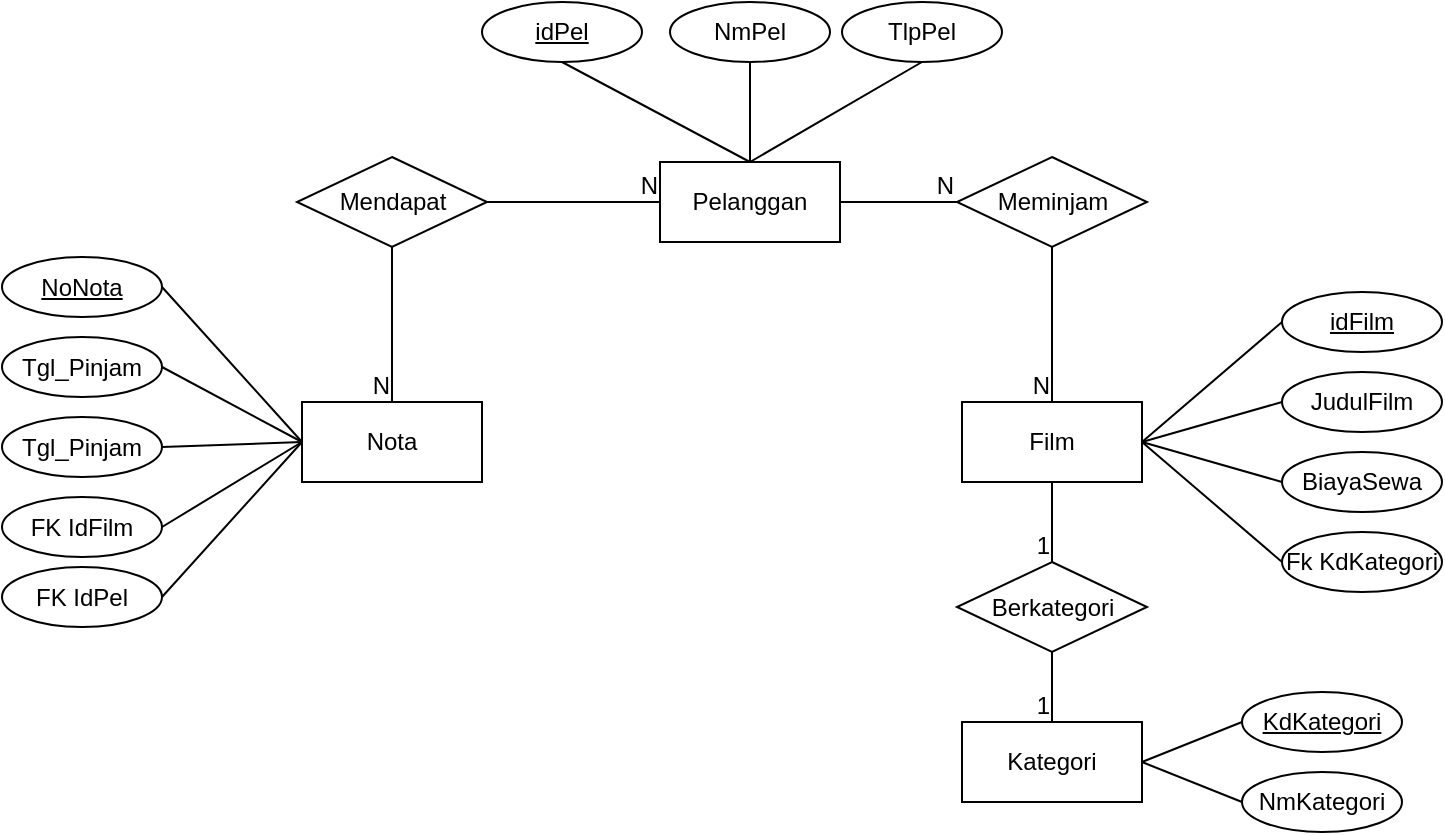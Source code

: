 <mxfile version="27.0.1">
  <diagram name="Halaman-1" id="wmBrvIReNiCz6WS3TI_8">
    <mxGraphModel dx="1206" dy="585" grid="1" gridSize="10" guides="1" tooltips="1" connect="1" arrows="1" fold="1" page="1" pageScale="1" pageWidth="827" pageHeight="1169" math="0" shadow="0">
      <root>
        <mxCell id="0" />
        <mxCell id="1" parent="0" />
        <mxCell id="x5I0-yGUxfTkmzagYiUL-1" value="Pelanggan" style="whiteSpace=wrap;html=1;" vertex="1" parent="1">
          <mxGeometry x="369" y="160" width="90" height="40" as="geometry" />
        </mxCell>
        <mxCell id="x5I0-yGUxfTkmzagYiUL-2" value="idPel" style="ellipse;whiteSpace=wrap;html=1;align=center;fontStyle=4;" vertex="1" parent="1">
          <mxGeometry x="280" y="80" width="80" height="30" as="geometry" />
        </mxCell>
        <mxCell id="x5I0-yGUxfTkmzagYiUL-3" value="Tgl_Pinjam" style="ellipse;whiteSpace=wrap;html=1;align=center;" vertex="1" parent="1">
          <mxGeometry x="40" y="247.5" width="80" height="30" as="geometry" />
        </mxCell>
        <mxCell id="x5I0-yGUxfTkmzagYiUL-4" value="NoNota" style="ellipse;whiteSpace=wrap;html=1;align=center;fontStyle=4;" vertex="1" parent="1">
          <mxGeometry x="40" y="207.5" width="80" height="30" as="geometry" />
        </mxCell>
        <mxCell id="x5I0-yGUxfTkmzagYiUL-5" value="NmPel" style="ellipse;whiteSpace=wrap;html=1;align=center;" vertex="1" parent="1">
          <mxGeometry x="374" y="80" width="80" height="30" as="geometry" />
        </mxCell>
        <mxCell id="x5I0-yGUxfTkmzagYiUL-6" value="TlpPel" style="ellipse;whiteSpace=wrap;html=1;align=center;" vertex="1" parent="1">
          <mxGeometry x="460" y="80" width="80" height="30" as="geometry" />
        </mxCell>
        <mxCell id="x5I0-yGUxfTkmzagYiUL-12" value="Film" style="whiteSpace=wrap;html=1;" vertex="1" parent="1">
          <mxGeometry x="520" y="280" width="90" height="40" as="geometry" />
        </mxCell>
        <mxCell id="x5I0-yGUxfTkmzagYiUL-13" value="idFilm" style="ellipse;whiteSpace=wrap;html=1;align=center;fontStyle=4;" vertex="1" parent="1">
          <mxGeometry x="680" y="225" width="80" height="30" as="geometry" />
        </mxCell>
        <mxCell id="x5I0-yGUxfTkmzagYiUL-14" value="JudulFilm" style="ellipse;whiteSpace=wrap;html=1;align=center;" vertex="1" parent="1">
          <mxGeometry x="680" y="265" width="80" height="30" as="geometry" />
        </mxCell>
        <mxCell id="x5I0-yGUxfTkmzagYiUL-15" value="BiayaSewa" style="ellipse;whiteSpace=wrap;html=1;align=center;" vertex="1" parent="1">
          <mxGeometry x="680" y="305" width="80" height="30" as="geometry" />
        </mxCell>
        <mxCell id="x5I0-yGUxfTkmzagYiUL-16" value="Fk KdKategori" style="ellipse;whiteSpace=wrap;html=1;align=center;" vertex="1" parent="1">
          <mxGeometry x="680" y="345" width="80" height="30" as="geometry" />
        </mxCell>
        <mxCell id="x5I0-yGUxfTkmzagYiUL-24" value="Kategori" style="whiteSpace=wrap;html=1;" vertex="1" parent="1">
          <mxGeometry x="520" y="440" width="90" height="40" as="geometry" />
        </mxCell>
        <mxCell id="x5I0-yGUxfTkmzagYiUL-25" value="KdKategori" style="ellipse;whiteSpace=wrap;html=1;align=center;fontStyle=4;" vertex="1" parent="1">
          <mxGeometry x="660" y="425" width="80" height="30" as="geometry" />
        </mxCell>
        <mxCell id="x5I0-yGUxfTkmzagYiUL-26" value="NmKategori" style="ellipse;whiteSpace=wrap;html=1;align=center;" vertex="1" parent="1">
          <mxGeometry x="660" y="465" width="80" height="30" as="geometry" />
        </mxCell>
        <mxCell id="x5I0-yGUxfTkmzagYiUL-29" value="Berkategori" style="shape=rhombus;perimeter=rhombusPerimeter;whiteSpace=wrap;html=1;align=center;" vertex="1" parent="1">
          <mxGeometry x="517.5" y="360" width="95" height="45" as="geometry" />
        </mxCell>
        <mxCell id="x5I0-yGUxfTkmzagYiUL-30" value="" style="endArrow=none;html=1;rounded=0;exitX=0.5;exitY=1;exitDx=0;exitDy=0;entryX=0.5;entryY=0;entryDx=0;entryDy=0;" edge="1" parent="1" source="x5I0-yGUxfTkmzagYiUL-12" target="x5I0-yGUxfTkmzagYiUL-29">
          <mxGeometry relative="1" as="geometry">
            <mxPoint x="350" y="330" as="sourcePoint" />
            <mxPoint x="510" y="330" as="targetPoint" />
          </mxGeometry>
        </mxCell>
        <mxCell id="x5I0-yGUxfTkmzagYiUL-31" value="1" style="resizable=0;html=1;whiteSpace=wrap;align=right;verticalAlign=bottom;" connectable="0" vertex="1" parent="x5I0-yGUxfTkmzagYiUL-30">
          <mxGeometry x="1" relative="1" as="geometry" />
        </mxCell>
        <mxCell id="x5I0-yGUxfTkmzagYiUL-32" value="" style="endArrow=none;html=1;rounded=0;exitX=0.5;exitY=1;exitDx=0;exitDy=0;entryX=0.5;entryY=0;entryDx=0;entryDy=0;" edge="1" parent="1" source="x5I0-yGUxfTkmzagYiUL-29" target="x5I0-yGUxfTkmzagYiUL-24">
          <mxGeometry relative="1" as="geometry">
            <mxPoint x="575" y="330" as="sourcePoint" />
            <mxPoint x="530" y="420" as="targetPoint" />
          </mxGeometry>
        </mxCell>
        <mxCell id="x5I0-yGUxfTkmzagYiUL-33" value="1" style="resizable=0;html=1;whiteSpace=wrap;align=right;verticalAlign=bottom;" connectable="0" vertex="1" parent="x5I0-yGUxfTkmzagYiUL-32">
          <mxGeometry x="1" relative="1" as="geometry" />
        </mxCell>
        <mxCell id="x5I0-yGUxfTkmzagYiUL-34" value="Meminjam" style="shape=rhombus;perimeter=rhombusPerimeter;whiteSpace=wrap;html=1;align=center;" vertex="1" parent="1">
          <mxGeometry x="517.5" y="157.5" width="95" height="45" as="geometry" />
        </mxCell>
        <mxCell id="x5I0-yGUxfTkmzagYiUL-35" value="" style="endArrow=none;html=1;rounded=0;exitX=1;exitY=0.5;exitDx=0;exitDy=0;entryX=0;entryY=0.5;entryDx=0;entryDy=0;" edge="1" parent="1" source="x5I0-yGUxfTkmzagYiUL-1" target="x5I0-yGUxfTkmzagYiUL-34">
          <mxGeometry relative="1" as="geometry">
            <mxPoint x="350" y="330" as="sourcePoint" />
            <mxPoint x="510" y="330" as="targetPoint" />
          </mxGeometry>
        </mxCell>
        <mxCell id="x5I0-yGUxfTkmzagYiUL-36" value="N" style="resizable=0;html=1;whiteSpace=wrap;align=right;verticalAlign=bottom;" connectable="0" vertex="1" parent="x5I0-yGUxfTkmzagYiUL-35">
          <mxGeometry x="1" relative="1" as="geometry" />
        </mxCell>
        <mxCell id="x5I0-yGUxfTkmzagYiUL-37" value="" style="endArrow=none;html=1;rounded=0;exitX=0.5;exitY=1;exitDx=0;exitDy=0;entryX=0.5;entryY=0;entryDx=0;entryDy=0;" edge="1" parent="1" source="x5I0-yGUxfTkmzagYiUL-34" target="x5I0-yGUxfTkmzagYiUL-12">
          <mxGeometry relative="1" as="geometry">
            <mxPoint x="469" y="190" as="sourcePoint" />
            <mxPoint x="550" y="260" as="targetPoint" />
          </mxGeometry>
        </mxCell>
        <mxCell id="x5I0-yGUxfTkmzagYiUL-38" value="N" style="resizable=0;html=1;whiteSpace=wrap;align=right;verticalAlign=bottom;" connectable="0" vertex="1" parent="x5I0-yGUxfTkmzagYiUL-37">
          <mxGeometry x="1" relative="1" as="geometry" />
        </mxCell>
        <mxCell id="x5I0-yGUxfTkmzagYiUL-39" value="Nota" style="whiteSpace=wrap;html=1;" vertex="1" parent="1">
          <mxGeometry x="190" y="280" width="90" height="40" as="geometry" />
        </mxCell>
        <mxCell id="x5I0-yGUxfTkmzagYiUL-40" value="Tgl_Pinjam" style="ellipse;whiteSpace=wrap;html=1;align=center;" vertex="1" parent="1">
          <mxGeometry x="40" y="287.5" width="80" height="30" as="geometry" />
        </mxCell>
        <mxCell id="x5I0-yGUxfTkmzagYiUL-41" value="FK IdPel" style="ellipse;whiteSpace=wrap;html=1;align=center;" vertex="1" parent="1">
          <mxGeometry x="40" y="362.5" width="80" height="30" as="geometry" />
        </mxCell>
        <mxCell id="x5I0-yGUxfTkmzagYiUL-43" value="FK IdFilm" style="ellipse;whiteSpace=wrap;html=1;align=center;" vertex="1" parent="1">
          <mxGeometry x="40" y="327.5" width="80" height="30" as="geometry" />
        </mxCell>
        <mxCell id="x5I0-yGUxfTkmzagYiUL-48" value="" style="endArrow=none;html=1;rounded=0;entryX=0.5;entryY=1;entryDx=0;entryDy=0;exitX=0.5;exitY=0;exitDx=0;exitDy=0;" edge="1" parent="1" source="x5I0-yGUxfTkmzagYiUL-1" target="x5I0-yGUxfTkmzagYiUL-5">
          <mxGeometry width="50" height="50" relative="1" as="geometry">
            <mxPoint x="400" y="360" as="sourcePoint" />
            <mxPoint x="450" y="310" as="targetPoint" />
          </mxGeometry>
        </mxCell>
        <mxCell id="x5I0-yGUxfTkmzagYiUL-49" value="" style="endArrow=none;html=1;rounded=0;entryX=0.5;entryY=0;entryDx=0;entryDy=0;exitX=0.5;exitY=1;exitDx=0;exitDy=0;" edge="1" parent="1" source="x5I0-yGUxfTkmzagYiUL-2" target="x5I0-yGUxfTkmzagYiUL-1">
          <mxGeometry width="50" height="50" relative="1" as="geometry">
            <mxPoint x="410" y="370" as="sourcePoint" />
            <mxPoint x="460" y="320" as="targetPoint" />
          </mxGeometry>
        </mxCell>
        <mxCell id="x5I0-yGUxfTkmzagYiUL-50" value="" style="endArrow=none;html=1;rounded=0;entryX=0.5;entryY=1;entryDx=0;entryDy=0;exitX=0.5;exitY=0;exitDx=0;exitDy=0;" edge="1" parent="1" source="x5I0-yGUxfTkmzagYiUL-1" target="x5I0-yGUxfTkmzagYiUL-6">
          <mxGeometry width="50" height="50" relative="1" as="geometry">
            <mxPoint x="424" y="170" as="sourcePoint" />
            <mxPoint x="424" y="120" as="targetPoint" />
          </mxGeometry>
        </mxCell>
        <mxCell id="x5I0-yGUxfTkmzagYiUL-51" value="" style="endArrow=none;html=1;rounded=0;entryX=0;entryY=0.5;entryDx=0;entryDy=0;exitX=1;exitY=0.5;exitDx=0;exitDy=0;" edge="1" parent="1" source="x5I0-yGUxfTkmzagYiUL-12" target="x5I0-yGUxfTkmzagYiUL-13">
          <mxGeometry width="50" height="50" relative="1" as="geometry">
            <mxPoint x="594" y="277.5" as="sourcePoint" />
            <mxPoint x="680" y="227.5" as="targetPoint" />
          </mxGeometry>
        </mxCell>
        <mxCell id="x5I0-yGUxfTkmzagYiUL-52" value="" style="endArrow=none;html=1;rounded=0;entryX=0;entryY=0.5;entryDx=0;entryDy=0;" edge="1" parent="1" target="x5I0-yGUxfTkmzagYiUL-14">
          <mxGeometry width="50" height="50" relative="1" as="geometry">
            <mxPoint x="610" y="300" as="sourcePoint" />
            <mxPoint x="690" y="250" as="targetPoint" />
          </mxGeometry>
        </mxCell>
        <mxCell id="x5I0-yGUxfTkmzagYiUL-53" value="" style="endArrow=none;html=1;rounded=0;entryX=0;entryY=0.5;entryDx=0;entryDy=0;exitX=1;exitY=0.5;exitDx=0;exitDy=0;" edge="1" parent="1" source="x5I0-yGUxfTkmzagYiUL-12" target="x5I0-yGUxfTkmzagYiUL-15">
          <mxGeometry width="50" height="50" relative="1" as="geometry">
            <mxPoint x="620" y="310" as="sourcePoint" />
            <mxPoint x="690" y="290" as="targetPoint" />
          </mxGeometry>
        </mxCell>
        <mxCell id="x5I0-yGUxfTkmzagYiUL-54" value="" style="endArrow=none;html=1;rounded=0;entryX=0;entryY=0.5;entryDx=0;entryDy=0;exitX=1;exitY=0.5;exitDx=0;exitDy=0;" edge="1" parent="1" source="x5I0-yGUxfTkmzagYiUL-12" target="x5I0-yGUxfTkmzagYiUL-16">
          <mxGeometry width="50" height="50" relative="1" as="geometry">
            <mxPoint x="620" y="310" as="sourcePoint" />
            <mxPoint x="690" y="330" as="targetPoint" />
          </mxGeometry>
        </mxCell>
        <mxCell id="x5I0-yGUxfTkmzagYiUL-55" value="" style="endArrow=none;html=1;rounded=0;entryX=0;entryY=0.5;entryDx=0;entryDy=0;exitX=1;exitY=0.5;exitDx=0;exitDy=0;" edge="1" parent="1" source="x5I0-yGUxfTkmzagYiUL-24" target="x5I0-yGUxfTkmzagYiUL-25">
          <mxGeometry width="50" height="50" relative="1" as="geometry">
            <mxPoint x="620" y="310" as="sourcePoint" />
            <mxPoint x="690" y="370" as="targetPoint" />
          </mxGeometry>
        </mxCell>
        <mxCell id="x5I0-yGUxfTkmzagYiUL-56" value="" style="endArrow=none;html=1;rounded=0;entryX=0;entryY=0.5;entryDx=0;entryDy=0;exitX=1;exitY=0.5;exitDx=0;exitDy=0;" edge="1" parent="1" source="x5I0-yGUxfTkmzagYiUL-24" target="x5I0-yGUxfTkmzagYiUL-26">
          <mxGeometry width="50" height="50" relative="1" as="geometry">
            <mxPoint x="620" y="470" as="sourcePoint" />
            <mxPoint x="670" y="450" as="targetPoint" />
          </mxGeometry>
        </mxCell>
        <mxCell id="x5I0-yGUxfTkmzagYiUL-57" value="" style="endArrow=none;html=1;rounded=0;entryX=0;entryY=0.5;entryDx=0;entryDy=0;exitX=1;exitY=0.5;exitDx=0;exitDy=0;" edge="1" parent="1" source="x5I0-yGUxfTkmzagYiUL-4" target="x5I0-yGUxfTkmzagYiUL-39">
          <mxGeometry width="50" height="50" relative="1" as="geometry">
            <mxPoint x="620" y="470" as="sourcePoint" />
            <mxPoint x="670" y="490" as="targetPoint" />
          </mxGeometry>
        </mxCell>
        <mxCell id="x5I0-yGUxfTkmzagYiUL-58" value="" style="endArrow=none;html=1;rounded=0;exitX=1;exitY=0.5;exitDx=0;exitDy=0;entryX=0;entryY=0.5;entryDx=0;entryDy=0;" edge="1" parent="1" source="x5I0-yGUxfTkmzagYiUL-3" target="x5I0-yGUxfTkmzagYiUL-39">
          <mxGeometry width="50" height="50" relative="1" as="geometry">
            <mxPoint x="130" y="233" as="sourcePoint" />
            <mxPoint x="180" y="300" as="targetPoint" />
          </mxGeometry>
        </mxCell>
        <mxCell id="x5I0-yGUxfTkmzagYiUL-59" value="" style="endArrow=none;html=1;rounded=0;exitX=1;exitY=0.5;exitDx=0;exitDy=0;entryX=0;entryY=0.5;entryDx=0;entryDy=0;" edge="1" parent="1" source="x5I0-yGUxfTkmzagYiUL-40" target="x5I0-yGUxfTkmzagYiUL-39">
          <mxGeometry width="50" height="50" relative="1" as="geometry">
            <mxPoint x="130" y="273" as="sourcePoint" />
            <mxPoint x="200" y="310" as="targetPoint" />
          </mxGeometry>
        </mxCell>
        <mxCell id="x5I0-yGUxfTkmzagYiUL-60" value="" style="endArrow=none;html=1;rounded=0;exitX=1;exitY=0.5;exitDx=0;exitDy=0;entryX=0;entryY=0.5;entryDx=0;entryDy=0;" edge="1" parent="1" source="x5I0-yGUxfTkmzagYiUL-43" target="x5I0-yGUxfTkmzagYiUL-39">
          <mxGeometry width="50" height="50" relative="1" as="geometry">
            <mxPoint x="130" y="313" as="sourcePoint" />
            <mxPoint x="200" y="310" as="targetPoint" />
          </mxGeometry>
        </mxCell>
        <mxCell id="x5I0-yGUxfTkmzagYiUL-61" value="" style="endArrow=none;html=1;rounded=0;exitX=1;exitY=0.5;exitDx=0;exitDy=0;entryX=0;entryY=0.5;entryDx=0;entryDy=0;" edge="1" parent="1" source="x5I0-yGUxfTkmzagYiUL-41" target="x5I0-yGUxfTkmzagYiUL-39">
          <mxGeometry width="50" height="50" relative="1" as="geometry">
            <mxPoint x="130" y="353" as="sourcePoint" />
            <mxPoint x="200" y="310" as="targetPoint" />
          </mxGeometry>
        </mxCell>
        <mxCell id="x5I0-yGUxfTkmzagYiUL-62" value="Mendapat" style="shape=rhombus;perimeter=rhombusPerimeter;whiteSpace=wrap;html=1;align=center;" vertex="1" parent="1">
          <mxGeometry x="187.5" y="157.5" width="95" height="45" as="geometry" />
        </mxCell>
        <mxCell id="x5I0-yGUxfTkmzagYiUL-65" value="" style="endArrow=none;html=1;rounded=0;exitX=1;exitY=0.5;exitDx=0;exitDy=0;entryX=0;entryY=0.5;entryDx=0;entryDy=0;" edge="1" parent="1" source="x5I0-yGUxfTkmzagYiUL-62" target="x5I0-yGUxfTkmzagYiUL-1">
          <mxGeometry relative="1" as="geometry">
            <mxPoint x="469" y="190" as="sourcePoint" />
            <mxPoint x="330" y="210" as="targetPoint" />
          </mxGeometry>
        </mxCell>
        <mxCell id="x5I0-yGUxfTkmzagYiUL-66" value="N" style="resizable=0;html=1;whiteSpace=wrap;align=right;verticalAlign=bottom;" connectable="0" vertex="1" parent="x5I0-yGUxfTkmzagYiUL-65">
          <mxGeometry x="1" relative="1" as="geometry" />
        </mxCell>
        <mxCell id="x5I0-yGUxfTkmzagYiUL-67" value="" style="endArrow=none;html=1;rounded=0;exitX=0.5;exitY=1;exitDx=0;exitDy=0;entryX=0.5;entryY=0;entryDx=0;entryDy=0;" edge="1" parent="1" source="x5I0-yGUxfTkmzagYiUL-62" target="x5I0-yGUxfTkmzagYiUL-39">
          <mxGeometry relative="1" as="geometry">
            <mxPoint x="305" y="193" as="sourcePoint" />
            <mxPoint x="379" y="190" as="targetPoint" />
          </mxGeometry>
        </mxCell>
        <mxCell id="x5I0-yGUxfTkmzagYiUL-68" value="N" style="resizable=0;html=1;whiteSpace=wrap;align=right;verticalAlign=bottom;" connectable="0" vertex="1" parent="x5I0-yGUxfTkmzagYiUL-67">
          <mxGeometry x="1" relative="1" as="geometry" />
        </mxCell>
      </root>
    </mxGraphModel>
  </diagram>
</mxfile>
